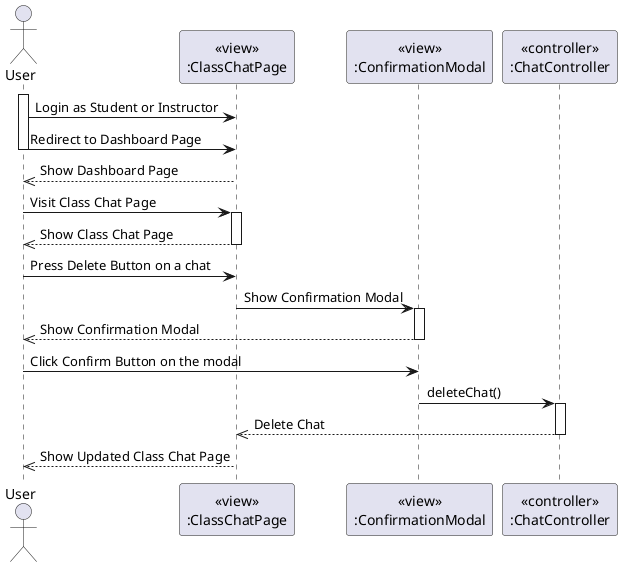 @startuml DeleteChat
actor User
participant ClassChatPageView [
    <<view>>
    :ClassChatPage
]

participant ConfirmationModalView [
    <<view>>
    :ConfirmationModal
]

participant ChatController [
    <<controller>>
    :ChatController
]

activate User
User -> ClassChatPageView: Login as Student or Instructor
User -> ClassChatPageView: Redirect to Dashboard Page
deactivate User

ClassChatPageView -->> User: Show Dashboard Page

User -> ClassChatPageView: Visit Class Chat Page
activate ClassChatPageView
ClassChatPageView -->> User: Show Class Chat Page
deactivate ClassChatPageView

User -> ClassChatPageView: Press Delete Button on a chat
ClassChatPageView -> ConfirmationModalView: Show Confirmation Modal
activate ConfirmationModalView
ConfirmationModalView -->> User: Show Confirmation Modal
deactivate ConfirmationModalView

User -> ConfirmationModalView: Click Confirm Button on the modal
ConfirmationModalView -> ChatController: deleteChat()
activate ChatController
ChatController -->> ClassChatPageView: Delete Chat
deactivate ChatController

ClassChatPageView -->> User: Show Updated Class Chat Page
deactivate ClassChatPageView
@enduml
